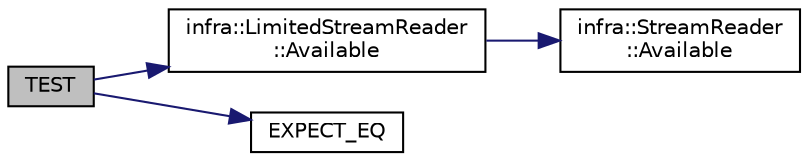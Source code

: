 digraph "TEST"
{
 // INTERACTIVE_SVG=YES
  edge [fontname="Helvetica",fontsize="10",labelfontname="Helvetica",labelfontsize="10"];
  node [fontname="Helvetica",fontsize="10",shape=record];
  rankdir="LR";
  Node51 [label="TEST",height=0.2,width=0.4,color="black", fillcolor="grey75", style="filled", fontcolor="black"];
  Node51 -> Node52 [color="midnightblue",fontsize="10",style="solid",fontname="Helvetica"];
  Node52 [label="infra::LimitedStreamReader\l::Available",height=0.2,width=0.4,color="black", fillcolor="white", style="filled",URL="$d9/db6/classinfra_1_1_limited_stream_reader.html#a5b7be4005cde68ebc83eb67fb85aff03"];
  Node52 -> Node53 [color="midnightblue",fontsize="10",style="solid",fontname="Helvetica"];
  Node53 [label="infra::StreamReader\l::Available",height=0.2,width=0.4,color="black", fillcolor="white", style="filled",URL="$d2/d90/classinfra_1_1_stream_reader.html#a006dafbe8dd85d298f4874efd047ed67"];
  Node51 -> Node54 [color="midnightblue",fontsize="10",style="solid",fontname="Helvetica"];
  Node54 [label="EXPECT_EQ",height=0.2,width=0.4,color="black", fillcolor="white", style="filled",URL="$d6/def/_test_json_8cpp.html#a82745227e2f0a8edbb4ae630d88a8e86"];
}
